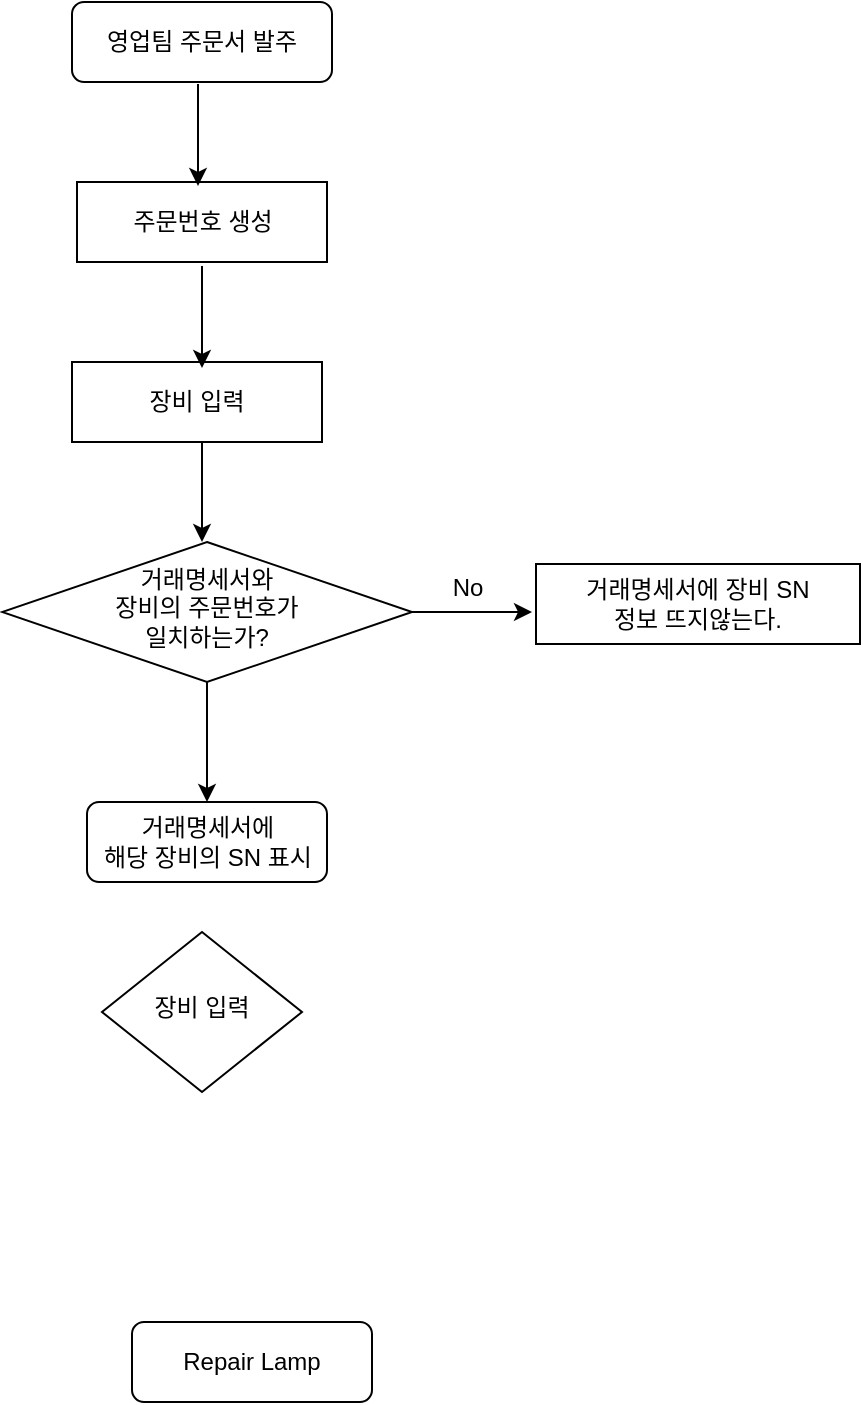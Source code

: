 <mxfile version="22.0.4" type="github">
  <diagram id="C5RBs43oDa-KdzZeNtuy" name="Page-1">
    <mxGraphModel dx="950" dy="950" grid="1" gridSize="10" guides="1" tooltips="1" connect="1" arrows="1" fold="1" page="1" pageScale="1" pageWidth="827" pageHeight="1169" math="0" shadow="0">
      <root>
        <mxCell id="WIyWlLk6GJQsqaUBKTNV-0" />
        <mxCell id="WIyWlLk6GJQsqaUBKTNV-1" parent="WIyWlLk6GJQsqaUBKTNV-0" />
        <mxCell id="WIyWlLk6GJQsqaUBKTNV-3" value="영업팀 주문서 발주" style="rounded=1;whiteSpace=wrap;html=1;fontSize=12;glass=0;strokeWidth=1;shadow=0;" parent="WIyWlLk6GJQsqaUBKTNV-1" vertex="1">
          <mxGeometry x="150" y="80" width="130" height="40" as="geometry" />
        </mxCell>
        <mxCell id="qs7HbI76NU4g606yzsqf-1" value="" style="edgeStyle=orthogonalEdgeStyle;rounded=0;orthogonalLoop=1;jettySize=auto;html=1;" edge="1" parent="WIyWlLk6GJQsqaUBKTNV-1">
          <mxGeometry relative="1" as="geometry">
            <mxPoint x="215" y="299" as="sourcePoint" />
            <mxPoint x="215" y="350" as="targetPoint" />
          </mxGeometry>
        </mxCell>
        <mxCell id="WIyWlLk6GJQsqaUBKTNV-11" value="Repair Lamp" style="rounded=1;whiteSpace=wrap;html=1;fontSize=12;glass=0;strokeWidth=1;shadow=0;" parent="WIyWlLk6GJQsqaUBKTNV-1" vertex="1">
          <mxGeometry x="180" y="740" width="120" height="40" as="geometry" />
        </mxCell>
        <mxCell id="WIyWlLk6GJQsqaUBKTNV-12" value="거래명세서에 &lt;br&gt;해당 장비의 SN 표시" style="rounded=1;whiteSpace=wrap;html=1;fontSize=12;glass=0;strokeWidth=1;shadow=0;" parent="WIyWlLk6GJQsqaUBKTNV-1" vertex="1">
          <mxGeometry x="157.5" y="480" width="120" height="40" as="geometry" />
        </mxCell>
        <mxCell id="qs7HbI76NU4g606yzsqf-4" value="거래명세서와 &lt;br&gt;장비의 주문번호가 &lt;br&gt;일치하는가?" style="rhombus;whiteSpace=wrap;html=1;shadow=0;fontFamily=Helvetica;fontSize=12;align=center;strokeWidth=1;spacing=6;spacingTop=-4;" vertex="1" parent="WIyWlLk6GJQsqaUBKTNV-1">
          <mxGeometry x="115" y="350" width="205" height="70" as="geometry" />
        </mxCell>
        <mxCell id="qs7HbI76NU4g606yzsqf-8" value="장비 입력" style="rhombus;whiteSpace=wrap;html=1;shadow=0;fontFamily=Helvetica;fontSize=12;align=center;strokeWidth=1;spacing=6;spacingTop=-4;" vertex="1" parent="WIyWlLk6GJQsqaUBKTNV-1">
          <mxGeometry x="165" y="545" width="100" height="80" as="geometry" />
        </mxCell>
        <mxCell id="qs7HbI76NU4g606yzsqf-10" value="주문번호 생성" style="rounded=0;whiteSpace=wrap;html=1;" vertex="1" parent="WIyWlLk6GJQsqaUBKTNV-1">
          <mxGeometry x="152.5" y="170" width="125" height="40" as="geometry" />
        </mxCell>
        <mxCell id="qs7HbI76NU4g606yzsqf-12" value="장비 입력" style="rounded=0;whiteSpace=wrap;html=1;" vertex="1" parent="WIyWlLk6GJQsqaUBKTNV-1">
          <mxGeometry x="150" y="260" width="125" height="40" as="geometry" />
        </mxCell>
        <mxCell id="qs7HbI76NU4g606yzsqf-16" value="" style="edgeStyle=orthogonalEdgeStyle;rounded=0;orthogonalLoop=1;jettySize=auto;html=1;" edge="1" parent="WIyWlLk6GJQsqaUBKTNV-1">
          <mxGeometry relative="1" as="geometry">
            <mxPoint x="215" y="212" as="sourcePoint" />
            <mxPoint x="215" y="263" as="targetPoint" />
          </mxGeometry>
        </mxCell>
        <mxCell id="qs7HbI76NU4g606yzsqf-19" value="" style="edgeStyle=orthogonalEdgeStyle;rounded=0;orthogonalLoop=1;jettySize=auto;html=1;" edge="1" parent="WIyWlLk6GJQsqaUBKTNV-1">
          <mxGeometry relative="1" as="geometry">
            <mxPoint x="213" y="121" as="sourcePoint" />
            <mxPoint x="213" y="172" as="targetPoint" />
          </mxGeometry>
        </mxCell>
        <mxCell id="qs7HbI76NU4g606yzsqf-21" value="" style="endArrow=classic;html=1;rounded=0;exitX=1;exitY=0.5;exitDx=0;exitDy=0;" edge="1" parent="WIyWlLk6GJQsqaUBKTNV-1" source="qs7HbI76NU4g606yzsqf-4">
          <mxGeometry width="50" height="50" relative="1" as="geometry">
            <mxPoint x="330" y="510" as="sourcePoint" />
            <mxPoint x="380" y="385" as="targetPoint" />
          </mxGeometry>
        </mxCell>
        <UserObject label="No" placeholders="1" name="Variable" id="qs7HbI76NU4g606yzsqf-23">
          <mxCell style="text;html=1;strokeColor=none;fillColor=none;align=center;verticalAlign=middle;whiteSpace=wrap;overflow=hidden;" vertex="1" parent="WIyWlLk6GJQsqaUBKTNV-1">
            <mxGeometry x="308" y="363" width="80" height="20" as="geometry" />
          </mxCell>
        </UserObject>
        <mxCell id="qs7HbI76NU4g606yzsqf-25" value="거래명세서에 장비 SN &lt;br&gt;정보 뜨지않는다." style="rounded=0;whiteSpace=wrap;html=1;" vertex="1" parent="WIyWlLk6GJQsqaUBKTNV-1">
          <mxGeometry x="382" y="361" width="162" height="40" as="geometry" />
        </mxCell>
        <mxCell id="qs7HbI76NU4g606yzsqf-26" value="" style="endArrow=classic;html=1;rounded=0;exitX=0.5;exitY=1;exitDx=0;exitDy=0;entryX=0.5;entryY=0;entryDx=0;entryDy=0;" edge="1" parent="WIyWlLk6GJQsqaUBKTNV-1" source="qs7HbI76NU4g606yzsqf-4" target="WIyWlLk6GJQsqaUBKTNV-12">
          <mxGeometry width="50" height="50" relative="1" as="geometry">
            <mxPoint x="190" y="460" as="sourcePoint" />
            <mxPoint x="240" y="410" as="targetPoint" />
          </mxGeometry>
        </mxCell>
      </root>
    </mxGraphModel>
  </diagram>
</mxfile>
